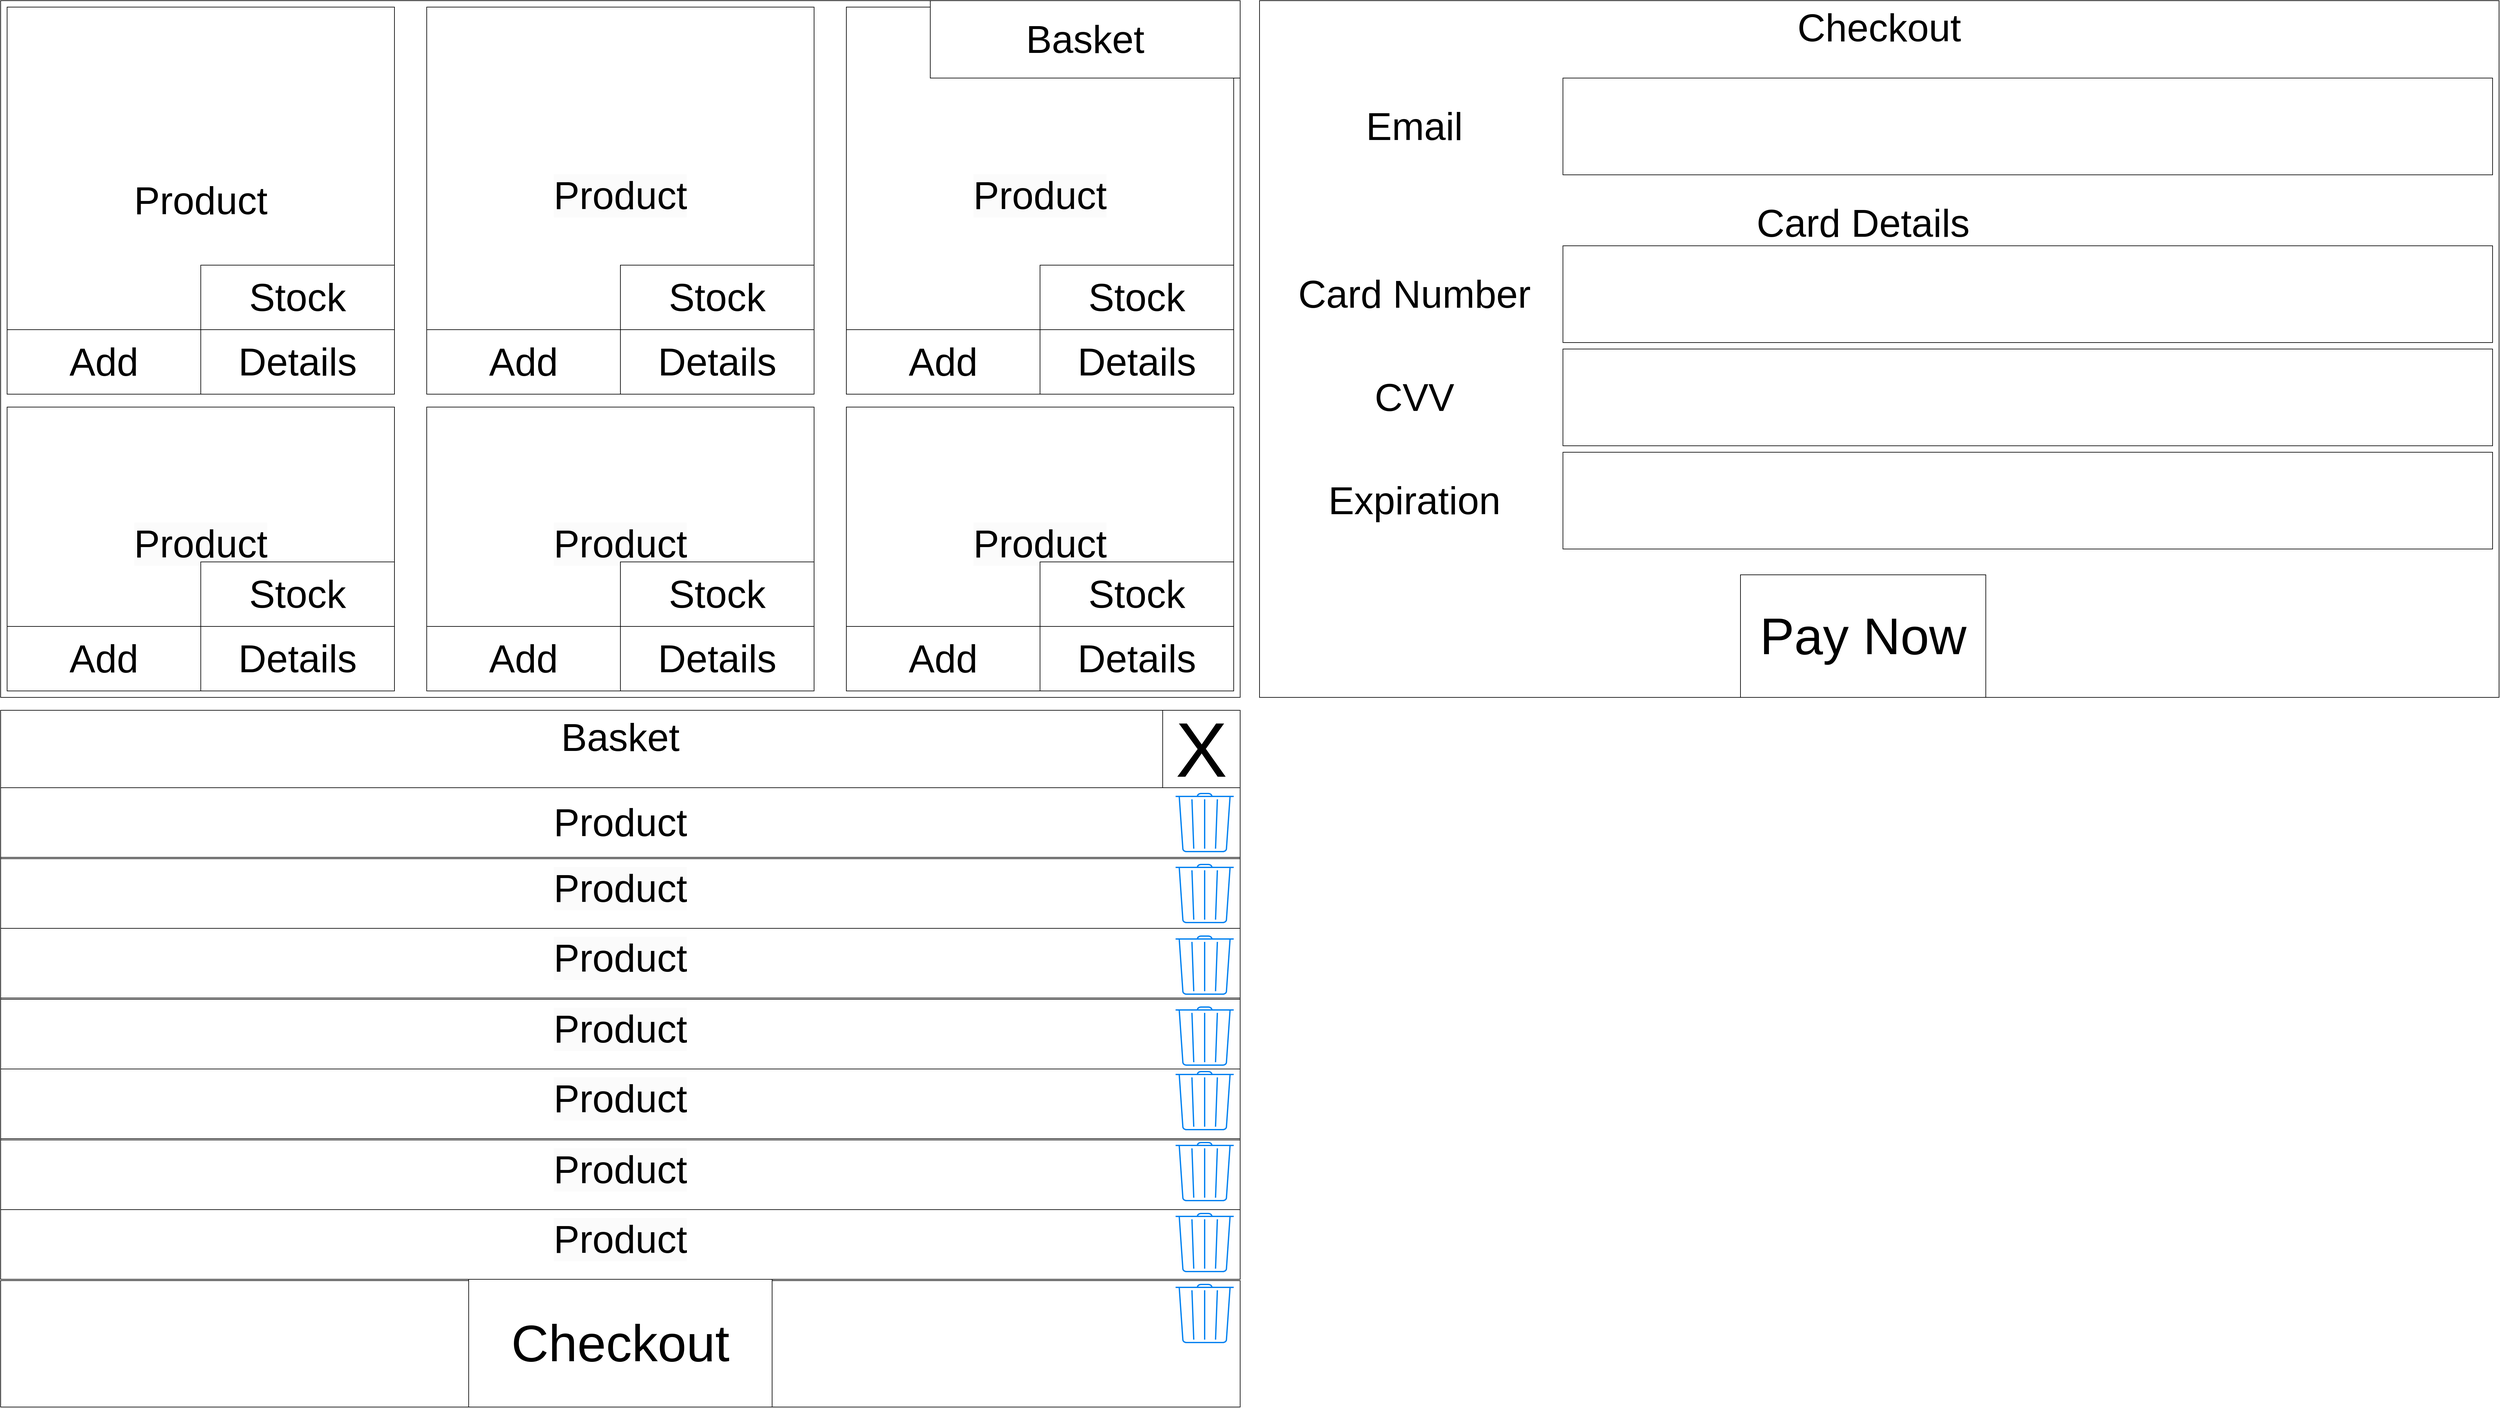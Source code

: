 <mxfile version="24.1.0" type="device">
  <diagram name="Page-1" id="8fx8IPjQ6ZF5UuihQfKe">
    <mxGraphModel dx="4392" dy="3952" grid="1" gridSize="10" guides="1" tooltips="1" connect="1" arrows="1" fold="1" page="1" pageScale="1" pageWidth="827" pageHeight="1169" math="0" shadow="0">
      <root>
        <mxCell id="0" />
        <mxCell id="1" parent="0" />
        <mxCell id="2Fv1Fu4X-BrB-Ee9JY3G-1" value="" style="rounded=0;whiteSpace=wrap;html=1;" vertex="1" parent="1">
          <mxGeometry x="10" y="10" width="1920" height="1080" as="geometry" />
        </mxCell>
        <mxCell id="2Fv1Fu4X-BrB-Ee9JY3G-2" value="&lt;font style=&quot;font-size: 60px;&quot;&gt;Product&lt;/font&gt;" style="rounded=0;whiteSpace=wrap;html=1;" vertex="1" parent="1">
          <mxGeometry x="20" y="20" width="600" height="600" as="geometry" />
        </mxCell>
        <mxCell id="2Fv1Fu4X-BrB-Ee9JY3G-13" value="&#xa;&lt;span style=&quot;color: rgb(0, 0, 0); font-family: Helvetica; font-size: 60px; font-style: normal; font-variant-ligatures: normal; font-variant-caps: normal; font-weight: 400; letter-spacing: normal; orphans: 2; text-align: center; text-indent: 0px; text-transform: none; widows: 2; word-spacing: 0px; -webkit-text-stroke-width: 0px; white-space: normal; background-color: rgb(251, 251, 251); text-decoration-thickness: initial; text-decoration-style: initial; text-decoration-color: initial; display: inline !important; float: none;&quot;&gt;Product&lt;/span&gt;&#xa;&#xa;" style="rounded=0;whiteSpace=wrap;html=1;" vertex="1" parent="1">
          <mxGeometry x="1320" y="20" width="600" height="600" as="geometry" />
        </mxCell>
        <mxCell id="2Fv1Fu4X-BrB-Ee9JY3G-14" value="&#xa;&lt;span style=&quot;color: rgb(0, 0, 0); font-family: Helvetica; font-size: 60px; font-style: normal; font-variant-ligatures: normal; font-variant-caps: normal; font-weight: 400; letter-spacing: normal; orphans: 2; text-align: center; text-indent: 0px; text-transform: none; widows: 2; word-spacing: 0px; -webkit-text-stroke-width: 0px; white-space: normal; background-color: rgb(251, 251, 251); text-decoration-thickness: initial; text-decoration-style: initial; text-decoration-color: initial; display: inline !important; float: none;&quot;&gt;Product&lt;/span&gt;&#xa;&#xa;" style="rounded=0;whiteSpace=wrap;html=1;" vertex="1" parent="1">
          <mxGeometry x="670" y="20" width="600" height="600" as="geometry" />
        </mxCell>
        <mxCell id="2Fv1Fu4X-BrB-Ee9JY3G-16" value="&#xa;&lt;span style=&quot;color: rgb(0, 0, 0); font-family: Helvetica; font-size: 60px; font-style: normal; font-variant-ligatures: normal; font-variant-caps: normal; font-weight: 400; letter-spacing: normal; orphans: 2; text-align: center; text-indent: 0px; text-transform: none; widows: 2; word-spacing: 0px; -webkit-text-stroke-width: 0px; white-space: normal; background-color: rgb(251, 251, 251); text-decoration-thickness: initial; text-decoration-style: initial; text-decoration-color: initial; display: inline !important; float: none;&quot;&gt;Product&lt;/span&gt;&#xa;&#xa;" style="rounded=0;whiteSpace=wrap;html=1;" vertex="1" parent="1">
          <mxGeometry x="20" y="640" width="600" height="440" as="geometry" />
        </mxCell>
        <mxCell id="2Fv1Fu4X-BrB-Ee9JY3G-17" value="&#xa;&lt;span style=&quot;color: rgb(0, 0, 0); font-family: Helvetica; font-size: 60px; font-style: normal; font-variant-ligatures: normal; font-variant-caps: normal; font-weight: 400; letter-spacing: normal; orphans: 2; text-align: center; text-indent: 0px; text-transform: none; widows: 2; word-spacing: 0px; -webkit-text-stroke-width: 0px; white-space: normal; background-color: rgb(251, 251, 251); text-decoration-thickness: initial; text-decoration-style: initial; text-decoration-color: initial; display: inline !important; float: none;&quot;&gt;Product&lt;/span&gt;&#xa;&#xa;" style="rounded=0;whiteSpace=wrap;html=1;" vertex="1" parent="1">
          <mxGeometry x="1320" y="640" width="600" height="440" as="geometry" />
        </mxCell>
        <mxCell id="2Fv1Fu4X-BrB-Ee9JY3G-18" value="&#xa;&lt;span style=&quot;color: rgb(0, 0, 0); font-family: Helvetica; font-size: 60px; font-style: normal; font-variant-ligatures: normal; font-variant-caps: normal; font-weight: 400; letter-spacing: normal; orphans: 2; text-align: center; text-indent: 0px; text-transform: none; widows: 2; word-spacing: 0px; -webkit-text-stroke-width: 0px; white-space: normal; background-color: rgb(251, 251, 251); text-decoration-thickness: initial; text-decoration-style: initial; text-decoration-color: initial; display: inline !important; float: none;&quot;&gt;Product&lt;/span&gt;&#xa;&#xa;" style="rounded=0;whiteSpace=wrap;html=1;" vertex="1" parent="1">
          <mxGeometry x="670" y="640" width="600" height="440" as="geometry" />
        </mxCell>
        <mxCell id="2Fv1Fu4X-BrB-Ee9JY3G-19" value="&lt;font style=&quot;font-size: 60px;&quot;&gt;Basket&lt;/font&gt;" style="rounded=0;whiteSpace=wrap;html=1;" vertex="1" parent="1">
          <mxGeometry x="1450" y="10" width="480" height="120" as="geometry" />
        </mxCell>
        <mxCell id="2Fv1Fu4X-BrB-Ee9JY3G-27" value="&lt;font style=&quot;font-size: 60px;&quot;&gt;Basket&lt;/font&gt;" style="rounded=0;whiteSpace=wrap;html=1;verticalAlign=top;" vertex="1" parent="1">
          <mxGeometry x="10" y="1110" width="1920" height="820" as="geometry" />
        </mxCell>
        <mxCell id="2Fv1Fu4X-BrB-Ee9JY3G-28" value="&lt;span style=&quot;font-size: 120px;&quot;&gt;X&lt;/span&gt;" style="rounded=0;whiteSpace=wrap;html=1;" vertex="1" parent="1">
          <mxGeometry x="1810" y="1110" width="120" height="120" as="geometry" />
        </mxCell>
        <mxCell id="2Fv1Fu4X-BrB-Ee9JY3G-29" value="&lt;font style=&quot;font-size: 60px;&quot;&gt;Product&lt;/font&gt;" style="rounded=0;whiteSpace=wrap;html=1;" vertex="1" parent="1">
          <mxGeometry x="10" y="1230" width="1920" height="108" as="geometry" />
        </mxCell>
        <mxCell id="2Fv1Fu4X-BrB-Ee9JY3G-30" value="&#xa;&lt;span style=&quot;color: rgb(0, 0, 0); font-family: Helvetica; font-size: 60px; font-style: normal; font-variant-ligatures: normal; font-variant-caps: normal; font-weight: 400; letter-spacing: normal; orphans: 2; text-align: center; text-indent: 0px; text-transform: none; widows: 2; word-spacing: 0px; -webkit-text-stroke-width: 0px; white-space: normal; background-color: rgb(251, 251, 251); text-decoration-thickness: initial; text-decoration-style: initial; text-decoration-color: initial; display: inline !important; float: none;&quot;&gt;Product&lt;/span&gt;&#xa;&#xa;" style="rounded=0;whiteSpace=wrap;html=1;" vertex="1" parent="1">
          <mxGeometry x="10" y="1340" width="1920" height="108" as="geometry" />
        </mxCell>
        <mxCell id="2Fv1Fu4X-BrB-Ee9JY3G-31" value="&#xa;&lt;span style=&quot;color: rgb(0, 0, 0); font-family: Helvetica; font-size: 60px; font-style: normal; font-variant-ligatures: normal; font-variant-caps: normal; font-weight: 400; letter-spacing: normal; orphans: 2; text-align: center; text-indent: 0px; text-transform: none; widows: 2; word-spacing: 0px; -webkit-text-stroke-width: 0px; white-space: normal; background-color: rgb(251, 251, 251); text-decoration-thickness: initial; text-decoration-style: initial; text-decoration-color: initial; display: inline !important; float: none;&quot;&gt;Product&lt;/span&gt;&#xa;&#xa;" style="rounded=0;whiteSpace=wrap;html=1;" vertex="1" parent="1">
          <mxGeometry x="10" y="1448" width="1920" height="108" as="geometry" />
        </mxCell>
        <mxCell id="2Fv1Fu4X-BrB-Ee9JY3G-32" value="&#xa;&lt;span style=&quot;color: rgb(0, 0, 0); font-family: Helvetica; font-size: 60px; font-style: normal; font-variant-ligatures: normal; font-variant-caps: normal; font-weight: 400; letter-spacing: normal; orphans: 2; text-align: center; text-indent: 0px; text-transform: none; widows: 2; word-spacing: 0px; -webkit-text-stroke-width: 0px; white-space: normal; background-color: rgb(251, 251, 251); text-decoration-thickness: initial; text-decoration-style: initial; text-decoration-color: initial; display: inline !important; float: none;&quot;&gt;Product&lt;/span&gt;&#xa;&#xa;" style="rounded=0;whiteSpace=wrap;html=1;" vertex="1" parent="1">
          <mxGeometry x="10" y="1558" width="1920" height="108" as="geometry" />
        </mxCell>
        <mxCell id="2Fv1Fu4X-BrB-Ee9JY3G-35" value="&#xa;&lt;span style=&quot;color: rgb(0, 0, 0); font-family: Helvetica; font-size: 60px; font-style: normal; font-variant-ligatures: normal; font-variant-caps: normal; font-weight: 400; letter-spacing: normal; orphans: 2; text-align: center; text-indent: 0px; text-transform: none; widows: 2; word-spacing: 0px; -webkit-text-stroke-width: 0px; white-space: normal; background-color: rgb(251, 251, 251); text-decoration-thickness: initial; text-decoration-style: initial; text-decoration-color: initial; display: inline !important; float: none;&quot;&gt;Product&lt;/span&gt;&#xa;&#xa;" style="rounded=0;whiteSpace=wrap;html=1;" vertex="1" parent="1">
          <mxGeometry x="10" y="1666" width="1920" height="108" as="geometry" />
        </mxCell>
        <mxCell id="2Fv1Fu4X-BrB-Ee9JY3G-36" value="&#xa;&lt;span style=&quot;color: rgb(0, 0, 0); font-family: Helvetica; font-size: 60px; font-style: normal; font-variant-ligatures: normal; font-variant-caps: normal; font-weight: 400; letter-spacing: normal; orphans: 2; text-align: center; text-indent: 0px; text-transform: none; widows: 2; word-spacing: 0px; -webkit-text-stroke-width: 0px; white-space: normal; background-color: rgb(251, 251, 251); text-decoration-thickness: initial; text-decoration-style: initial; text-decoration-color: initial; display: inline !important; float: none;&quot;&gt;Product&lt;/span&gt;&#xa;&#xa;" style="rounded=0;whiteSpace=wrap;html=1;" vertex="1" parent="1">
          <mxGeometry x="10" y="1776" width="1920" height="108" as="geometry" />
        </mxCell>
        <mxCell id="2Fv1Fu4X-BrB-Ee9JY3G-37" value="&#xa;&lt;span style=&quot;color: rgb(0, 0, 0); font-family: Helvetica; font-size: 60px; font-style: normal; font-variant-ligatures: normal; font-variant-caps: normal; font-weight: 400; letter-spacing: normal; orphans: 2; text-align: center; text-indent: 0px; text-transform: none; widows: 2; word-spacing: 0px; -webkit-text-stroke-width: 0px; white-space: normal; background-color: rgb(251, 251, 251); text-decoration-thickness: initial; text-decoration-style: initial; text-decoration-color: initial; display: inline !important; float: none;&quot;&gt;Product&lt;/span&gt;&#xa;&#xa;" style="rounded=0;whiteSpace=wrap;html=1;" vertex="1" parent="1">
          <mxGeometry x="10" y="1884" width="1920" height="108" as="geometry" />
        </mxCell>
        <mxCell id="2Fv1Fu4X-BrB-Ee9JY3G-38" value="&#xa;&lt;span style=&quot;color: rgb(0, 0, 0); font-family: Helvetica; font-size: 60px; font-style: normal; font-variant-ligatures: normal; font-variant-caps: normal; font-weight: 400; letter-spacing: normal; orphans: 2; text-align: center; text-indent: 0px; text-transform: none; widows: 2; word-spacing: 0px; -webkit-text-stroke-width: 0px; white-space: normal; background-color: rgb(251, 251, 251); text-decoration-thickness: initial; text-decoration-style: initial; text-decoration-color: initial; display: inline !important; float: none;&quot;&gt;Product&lt;/span&gt;&#xa;&#xa;" style="rounded=0;whiteSpace=wrap;html=1;" vertex="1" parent="1">
          <mxGeometry x="10" y="1994" width="1920" height="196" as="geometry" />
        </mxCell>
        <mxCell id="2Fv1Fu4X-BrB-Ee9JY3G-39" value="&lt;font style=&quot;font-size: 80px;&quot;&gt;Checkout&lt;/font&gt;" style="rounded=0;whiteSpace=wrap;html=1;" vertex="1" parent="1">
          <mxGeometry x="735" y="1992" width="470" height="198" as="geometry" />
        </mxCell>
        <mxCell id="2Fv1Fu4X-BrB-Ee9JY3G-40" value="" style="rounded=0;whiteSpace=wrap;html=1;verticalLabelPosition=bottom;labelBackgroundColor=#ffffff;verticalAlign=top;strokeWidth=2;strokeColor=#0080F0;shadow=0;dashed=0;shape=mxgraph.ios7.icons.trashcan;" vertex="1" parent="1">
          <mxGeometry x="1830" y="1239" width="90" height="90" as="geometry" />
        </mxCell>
        <mxCell id="2Fv1Fu4X-BrB-Ee9JY3G-41" value="" style="rounded=0;whiteSpace=wrap;html=1;verticalLabelPosition=bottom;labelBackgroundColor=#ffffff;verticalAlign=top;strokeWidth=2;strokeColor=#0080F0;shadow=0;dashed=0;shape=mxgraph.ios7.icons.trashcan;" vertex="1" parent="1">
          <mxGeometry x="1830" y="1349" width="90" height="90" as="geometry" />
        </mxCell>
        <mxCell id="2Fv1Fu4X-BrB-Ee9JY3G-42" value="" style="rounded=0;whiteSpace=wrap;html=1;verticalLabelPosition=bottom;labelBackgroundColor=#ffffff;verticalAlign=top;strokeWidth=2;strokeColor=#0080F0;shadow=0;dashed=0;shape=mxgraph.ios7.icons.trashcan;" vertex="1" parent="1">
          <mxGeometry x="1830" y="1460" width="90" height="90" as="geometry" />
        </mxCell>
        <mxCell id="2Fv1Fu4X-BrB-Ee9JY3G-43" value="" style="rounded=0;whiteSpace=wrap;html=1;verticalLabelPosition=bottom;labelBackgroundColor=#ffffff;verticalAlign=top;strokeWidth=2;strokeColor=#0080F0;shadow=0;dashed=0;shape=mxgraph.ios7.icons.trashcan;" vertex="1" parent="1">
          <mxGeometry x="1830" y="1570" width="90" height="90" as="geometry" />
        </mxCell>
        <mxCell id="2Fv1Fu4X-BrB-Ee9JY3G-44" value="" style="rounded=0;whiteSpace=wrap;html=1;verticalLabelPosition=bottom;labelBackgroundColor=#ffffff;verticalAlign=top;strokeWidth=2;strokeColor=#0080F0;shadow=0;dashed=0;shape=mxgraph.ios7.icons.trashcan;" vertex="1" parent="1">
          <mxGeometry x="1830" y="1670" width="90" height="90" as="geometry" />
        </mxCell>
        <mxCell id="2Fv1Fu4X-BrB-Ee9JY3G-45" value="" style="rounded=0;whiteSpace=wrap;html=1;verticalLabelPosition=bottom;labelBackgroundColor=#ffffff;verticalAlign=top;strokeWidth=2;strokeColor=#0080F0;shadow=0;dashed=0;shape=mxgraph.ios7.icons.trashcan;" vertex="1" parent="1">
          <mxGeometry x="1830" y="1780" width="90" height="90" as="geometry" />
        </mxCell>
        <mxCell id="2Fv1Fu4X-BrB-Ee9JY3G-46" value="" style="rounded=0;whiteSpace=wrap;html=1;verticalLabelPosition=bottom;labelBackgroundColor=#ffffff;verticalAlign=top;strokeWidth=2;strokeColor=#0080F0;shadow=0;dashed=0;shape=mxgraph.ios7.icons.trashcan;" vertex="1" parent="1">
          <mxGeometry x="1830" y="1890" width="90" height="90" as="geometry" />
        </mxCell>
        <mxCell id="2Fv1Fu4X-BrB-Ee9JY3G-47" value="" style="rounded=0;whiteSpace=wrap;html=1;verticalLabelPosition=bottom;labelBackgroundColor=#ffffff;verticalAlign=top;strokeWidth=2;strokeColor=#0080F0;shadow=0;dashed=0;shape=mxgraph.ios7.icons.trashcan;" vertex="1" parent="1">
          <mxGeometry x="1830" y="2000" width="90" height="90" as="geometry" />
        </mxCell>
        <mxCell id="2Fv1Fu4X-BrB-Ee9JY3G-48" value="Checkout" style="rounded=0;whiteSpace=wrap;html=1;verticalAlign=top;fontSize=60;" vertex="1" parent="1">
          <mxGeometry x="1960" y="10" width="1920" height="1080" as="geometry" />
        </mxCell>
        <mxCell id="2Fv1Fu4X-BrB-Ee9JY3G-95" value="Email" style="text;html=1;align=center;verticalAlign=middle;whiteSpace=wrap;rounded=0;fontSize=60;" vertex="1" parent="1">
          <mxGeometry x="1970" y="130" width="460" height="150" as="geometry" />
        </mxCell>
        <mxCell id="2Fv1Fu4X-BrB-Ee9JY3G-96" value="" style="rounded=0;whiteSpace=wrap;html=1;" vertex="1" parent="1">
          <mxGeometry x="2430" y="130" width="1440" height="150" as="geometry" />
        </mxCell>
        <mxCell id="2Fv1Fu4X-BrB-Ee9JY3G-97" value="Card Details" style="text;html=1;align=center;verticalAlign=middle;whiteSpace=wrap;rounded=0;fontSize=60;" vertex="1" parent="1">
          <mxGeometry x="2615" y="280" width="560" height="150" as="geometry" />
        </mxCell>
        <mxCell id="2Fv1Fu4X-BrB-Ee9JY3G-98" value="Card Number" style="text;html=1;align=center;verticalAlign=middle;whiteSpace=wrap;rounded=0;fontSize=60;" vertex="1" parent="1">
          <mxGeometry x="1970" y="390" width="460" height="150" as="geometry" />
        </mxCell>
        <mxCell id="2Fv1Fu4X-BrB-Ee9JY3G-99" value="" style="rounded=0;whiteSpace=wrap;html=1;" vertex="1" parent="1">
          <mxGeometry x="2430" y="390" width="1440" height="150" as="geometry" />
        </mxCell>
        <mxCell id="2Fv1Fu4X-BrB-Ee9JY3G-100" value="CVV" style="text;html=1;align=center;verticalAlign=middle;whiteSpace=wrap;rounded=0;fontSize=60;" vertex="1" parent="1">
          <mxGeometry x="1970" y="550" width="460" height="150" as="geometry" />
        </mxCell>
        <mxCell id="2Fv1Fu4X-BrB-Ee9JY3G-101" value="" style="rounded=0;whiteSpace=wrap;html=1;" vertex="1" parent="1">
          <mxGeometry x="2430" y="550" width="1440" height="150" as="geometry" />
        </mxCell>
        <mxCell id="2Fv1Fu4X-BrB-Ee9JY3G-102" value="Expiration" style="text;html=1;align=center;verticalAlign=middle;whiteSpace=wrap;rounded=0;fontSize=60;" vertex="1" parent="1">
          <mxGeometry x="1970" y="710" width="460" height="150" as="geometry" />
        </mxCell>
        <mxCell id="2Fv1Fu4X-BrB-Ee9JY3G-103" value="" style="rounded=0;whiteSpace=wrap;html=1;" vertex="1" parent="1">
          <mxGeometry x="2430" y="710" width="1440" height="150" as="geometry" />
        </mxCell>
        <mxCell id="2Fv1Fu4X-BrB-Ee9JY3G-104" value="Pay Now" style="rounded=0;whiteSpace=wrap;html=1;fontSize=80;" vertex="1" parent="1">
          <mxGeometry x="2705" y="900" width="380" height="190" as="geometry" />
        </mxCell>
        <mxCell id="2Fv1Fu4X-BrB-Ee9JY3G-105" value="Add" style="rounded=0;whiteSpace=wrap;html=1;fontSize=60;" vertex="1" parent="1">
          <mxGeometry x="20" y="520" width="300" height="100" as="geometry" />
        </mxCell>
        <mxCell id="2Fv1Fu4X-BrB-Ee9JY3G-106" value="Details" style="rounded=0;whiteSpace=wrap;html=1;fontSize=60;" vertex="1" parent="1">
          <mxGeometry x="320" y="520" width="300" height="100" as="geometry" />
        </mxCell>
        <mxCell id="2Fv1Fu4X-BrB-Ee9JY3G-107" value="Add" style="rounded=0;whiteSpace=wrap;html=1;fontSize=60;" vertex="1" parent="1">
          <mxGeometry x="670" y="520" width="300" height="100" as="geometry" />
        </mxCell>
        <mxCell id="2Fv1Fu4X-BrB-Ee9JY3G-108" value="Details" style="rounded=0;whiteSpace=wrap;html=1;fontSize=60;" vertex="1" parent="1">
          <mxGeometry x="970" y="520" width="300" height="100" as="geometry" />
        </mxCell>
        <mxCell id="2Fv1Fu4X-BrB-Ee9JY3G-109" value="Add" style="rounded=0;whiteSpace=wrap;html=1;fontSize=60;" vertex="1" parent="1">
          <mxGeometry x="1320" y="520" width="300" height="100" as="geometry" />
        </mxCell>
        <mxCell id="2Fv1Fu4X-BrB-Ee9JY3G-110" value="Details" style="rounded=0;whiteSpace=wrap;html=1;fontSize=60;" vertex="1" parent="1">
          <mxGeometry x="1620" y="520" width="300" height="100" as="geometry" />
        </mxCell>
        <mxCell id="2Fv1Fu4X-BrB-Ee9JY3G-111" value="Add" style="rounded=0;whiteSpace=wrap;html=1;fontSize=60;" vertex="1" parent="1">
          <mxGeometry x="20" y="980" width="300" height="100" as="geometry" />
        </mxCell>
        <mxCell id="2Fv1Fu4X-BrB-Ee9JY3G-112" value="Details" style="rounded=0;whiteSpace=wrap;html=1;fontSize=60;" vertex="1" parent="1">
          <mxGeometry x="320" y="980" width="300" height="100" as="geometry" />
        </mxCell>
        <mxCell id="2Fv1Fu4X-BrB-Ee9JY3G-113" value="Add" style="rounded=0;whiteSpace=wrap;html=1;fontSize=60;" vertex="1" parent="1">
          <mxGeometry x="670" y="980" width="300" height="100" as="geometry" />
        </mxCell>
        <mxCell id="2Fv1Fu4X-BrB-Ee9JY3G-114" value="Details" style="rounded=0;whiteSpace=wrap;html=1;fontSize=60;" vertex="1" parent="1">
          <mxGeometry x="970" y="980" width="300" height="100" as="geometry" />
        </mxCell>
        <mxCell id="2Fv1Fu4X-BrB-Ee9JY3G-115" value="Add" style="rounded=0;whiteSpace=wrap;html=1;fontSize=60;" vertex="1" parent="1">
          <mxGeometry x="1320" y="980" width="300" height="100" as="geometry" />
        </mxCell>
        <mxCell id="2Fv1Fu4X-BrB-Ee9JY3G-116" value="Details" style="rounded=0;whiteSpace=wrap;html=1;fontSize=60;" vertex="1" parent="1">
          <mxGeometry x="1620" y="980" width="300" height="100" as="geometry" />
        </mxCell>
        <mxCell id="2Fv1Fu4X-BrB-Ee9JY3G-117" value="Stock" style="rounded=0;whiteSpace=wrap;html=1;fontSize=60;" vertex="1" parent="1">
          <mxGeometry x="320" y="420" width="300" height="100" as="geometry" />
        </mxCell>
        <mxCell id="2Fv1Fu4X-BrB-Ee9JY3G-118" value="Stock" style="rounded=0;whiteSpace=wrap;html=1;fontSize=60;" vertex="1" parent="1">
          <mxGeometry x="970" y="420" width="300" height="100" as="geometry" />
        </mxCell>
        <mxCell id="2Fv1Fu4X-BrB-Ee9JY3G-119" value="Stock" style="rounded=0;whiteSpace=wrap;html=1;fontSize=60;" vertex="1" parent="1">
          <mxGeometry x="320" y="880" width="300" height="100" as="geometry" />
        </mxCell>
        <mxCell id="2Fv1Fu4X-BrB-Ee9JY3G-120" value="Stock" style="rounded=0;whiteSpace=wrap;html=1;fontSize=60;" vertex="1" parent="1">
          <mxGeometry x="970" y="880" width="300" height="100" as="geometry" />
        </mxCell>
        <mxCell id="2Fv1Fu4X-BrB-Ee9JY3G-121" value="Stock" style="rounded=0;whiteSpace=wrap;html=1;fontSize=60;" vertex="1" parent="1">
          <mxGeometry x="1620" y="880" width="300" height="100" as="geometry" />
        </mxCell>
        <mxCell id="2Fv1Fu4X-BrB-Ee9JY3G-122" value="Stock" style="rounded=0;whiteSpace=wrap;html=1;fontSize=60;" vertex="1" parent="1">
          <mxGeometry x="1620" y="420" width="300" height="100" as="geometry" />
        </mxCell>
      </root>
    </mxGraphModel>
  </diagram>
</mxfile>

